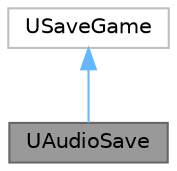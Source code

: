 digraph "UAudioSave"
{
 // LATEX_PDF_SIZE
  bgcolor="transparent";
  edge [fontname=Helvetica,fontsize=10,labelfontname=Helvetica,labelfontsize=10];
  node [fontname=Helvetica,fontsize=10,shape=box,height=0.2,width=0.4];
  Node1 [label="UAudioSave",height=0.2,width=0.4,color="gray40", fillcolor="grey60", style="filled", fontcolor="black",tooltip="Audio settings save."];
  Node2 -> Node1 [dir="back",color="steelblue1",style="solid"];
  Node2 [label="USaveGame",height=0.2,width=0.4,color="grey75", fillcolor="white", style="filled",tooltip=" "];
}

